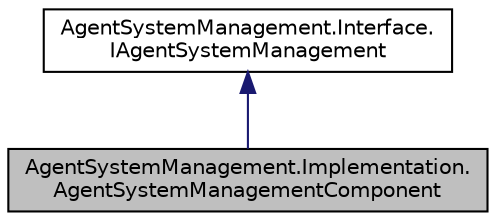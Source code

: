 digraph "AgentSystemManagement.Implementation.AgentSystemManagementComponent"
{
  edge [fontname="Helvetica",fontsize="10",labelfontname="Helvetica",labelfontsize="10"];
  node [fontname="Helvetica",fontsize="10",shape=record];
  Node1 [label="AgentSystemManagement.Implementation.\lAgentSystemManagementComponent",height=0.2,width=0.4,color="black", fillcolor="grey75", style="filled" fontcolor="black"];
  Node2 -> Node1 [dir="back",color="midnightblue",fontsize="10",style="solid",fontname="Helvetica"];
  Node2 [label="AgentSystemManagement.Interface.\lIAgentSystemManagement",height=0.2,width=0.4,color="black", fillcolor="white", style="filled",URL="$interface_agent_system_management_1_1_interface_1_1_i_agent_system_management.html"];
}
